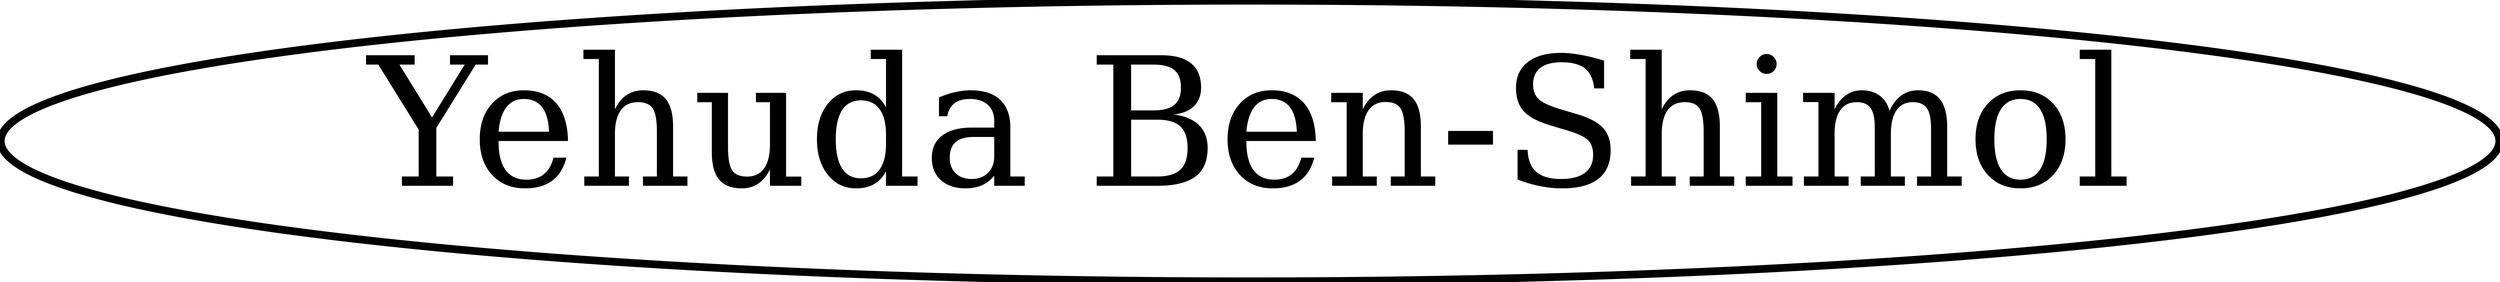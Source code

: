 digraph simple_hierarchy {
graph [fontsize=1000];
edge  [fontsize=1000];
node  [fontsize=1000];
ranksep = 600;
nodesep = 80;
edge [style="setlinewidth(13)"]
node [style="setlinewidth(43)"]
"Yehuda Ben-Shimol"[label= "Yehuda Ben-Shimol"]
}